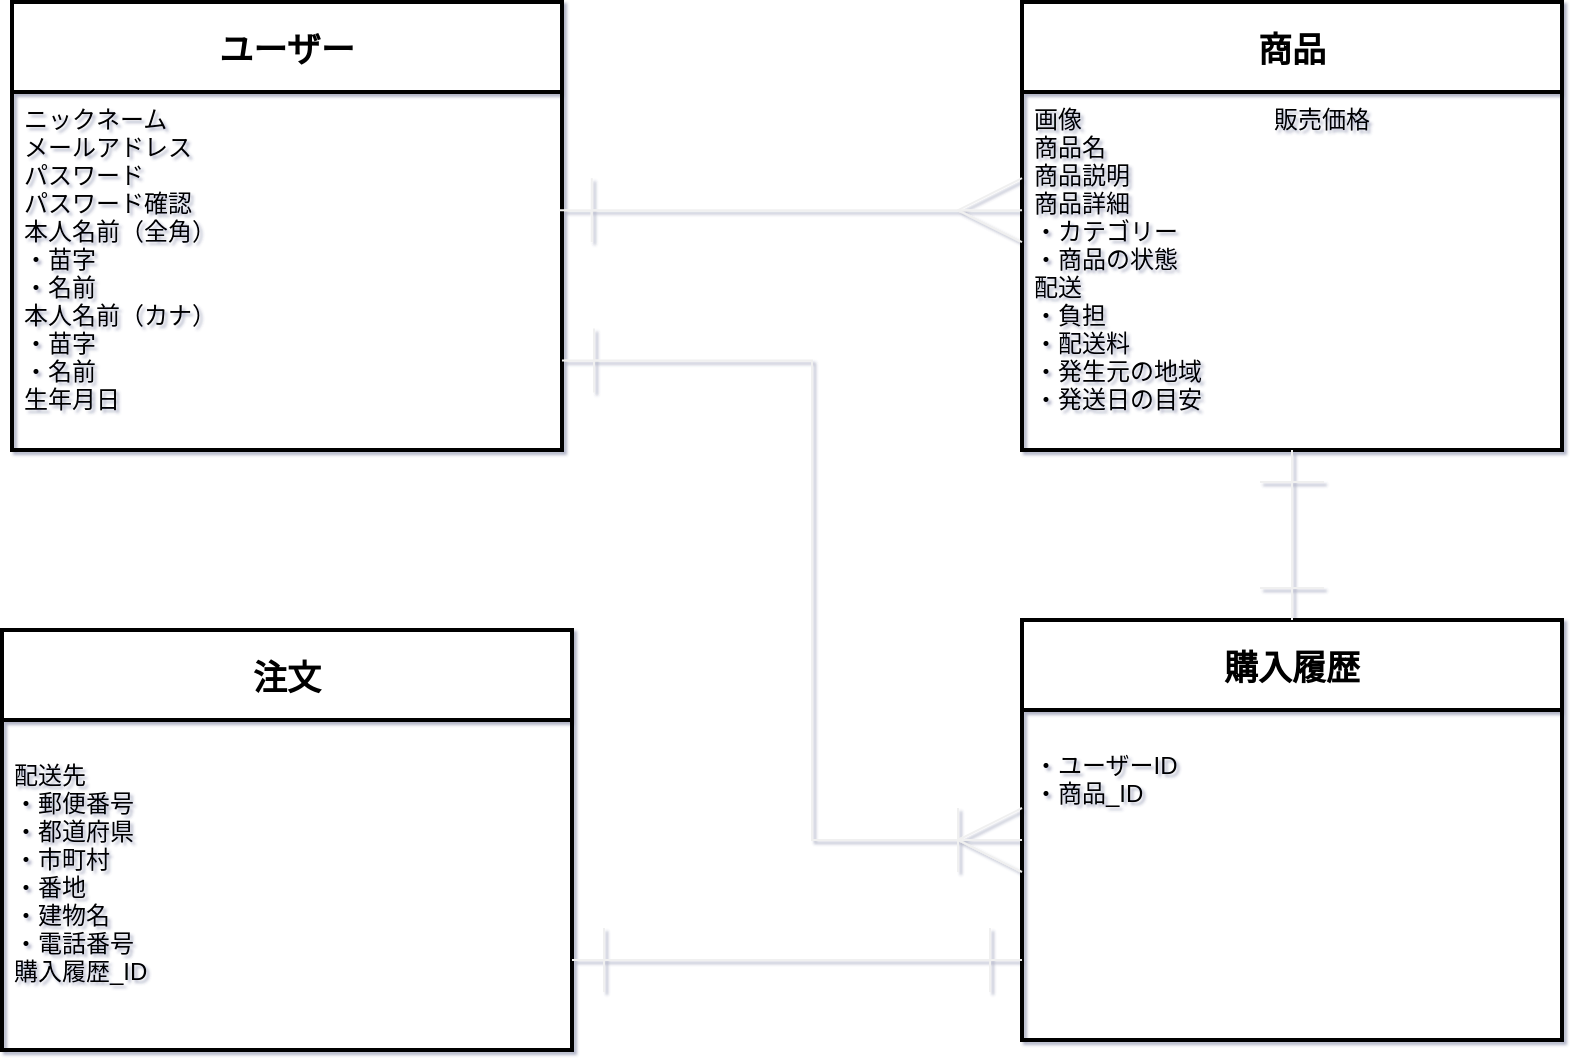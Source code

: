 <mxfile version="14.2.4" type="embed">
    <diagram id="5nmv9-wA4PzIsiuF4vfD" name="ページ1">
        <mxGraphModel dx="940" dy="649" grid="1" gridSize="15" guides="1" tooltips="1" connect="1" arrows="1" fold="1" page="1" pageScale="1" pageWidth="850" pageHeight="1100" background="none" math="0" shadow="1">
            <root>
                <object label="" id="0">
                    <mxCell/>
                </object>
                <mxCell id="1" parent="0"/>
                <mxCell id="55" value="ユーザー" style="swimlane;childLayout=stackLayout;horizontal=1;startSize=45;horizontalStack=0;fontSize=17;fontStyle=1;strokeWidth=2;resizeParent=0;resizeLast=1;shadow=0;dashed=0;align=center;arcSize=0;" vertex="1" parent="1">
                    <mxGeometry x="35" y="136" width="275" height="224" as="geometry">
                        <mxRectangle x="40" y="90" width="75" height="30" as="alternateBounds"/>
                    </mxGeometry>
                </mxCell>
                <mxCell id="56" value="ニックネーム　　　　　&#10;メールアドレス　　　　&#10;パスワード　　　　　　&#10;パスワード確認&#10;本人名前（全角）&#10;・苗字&#10;・名前&#10;本人名前（カナ）&#10;・苗字&#10;・名前&#10;生年月日" style="align=left;strokeColor=none;fillColor=none;spacingLeft=4;fontSize=12;verticalAlign=top;resizable=0;rotatable=0;part=1;fontStyle=0;" vertex="1" parent="55">
                    <mxGeometry y="45" width="275" height="179" as="geometry"/>
                </mxCell>
                <mxCell id="57" value="注文" style="swimlane;childLayout=stackLayout;horizontal=1;startSize=45;horizontalStack=0;fontSize=17;fontStyle=1;strokeWidth=2;resizeParent=0;resizeLast=1;shadow=0;dashed=0;align=center;arcSize=0;" vertex="1" parent="1">
                    <mxGeometry x="30" y="450" width="285" height="210" as="geometry"/>
                </mxCell>
                <mxCell id="58" value="&#10;配送先&#10;・郵便番号&#10;・都道府県&#10;・市町村&#10;・番地&#10;・建物名&#10;・電話番号&#10;購入履歴_ID&#10;" style="align=left;strokeColor=none;fillColor=none;spacingLeft=4;fontSize=12;verticalAlign=top;resizable=0;rotatable=0;part=1;fontStyle=0;horizontal=1;" vertex="1" parent="57">
                    <mxGeometry y="45" width="285" height="165" as="geometry"/>
                </mxCell>
                <mxCell id="59" value="商品" style="swimlane;childLayout=stackLayout;horizontal=1;startSize=45;horizontalStack=0;fontSize=17;fontStyle=1;strokeWidth=2;resizeParent=0;resizeLast=1;shadow=0;dashed=0;align=center;arcSize=0;noLabel=0;" vertex="1" parent="1">
                    <mxGeometry x="540" y="136" width="270" height="224" as="geometry"/>
                </mxCell>
                <mxCell id="60" value="画像　　　　　　　　販売価格&#10;商品名&#10;商品説明&#10;商品詳細&#10;・カテゴリー&#10;・商品の状態&#10;配送&#10;・負担&#10;・配送料&#10;・発生元の地域&#10;・発送日の目安&#10;" style="align=left;strokeColor=none;fillColor=none;spacingLeft=4;fontSize=12;verticalAlign=top;resizable=0;rotatable=0;part=1;fontStyle=0;" vertex="1" parent="59">
                    <mxGeometry y="45" width="270" height="179" as="geometry"/>
                </mxCell>
                <mxCell id="75" style="edgeStyle=orthogonalEdgeStyle;rounded=0;orthogonalLoop=1;jettySize=auto;html=1;exitX=0.996;exitY=0.33;exitDx=0;exitDy=0;startArrow=ERone;startFill=0;startSize=30;sourcePerimeterSpacing=20;endArrow=ERmany;endFill=0;endSize=30;targetPerimeterSpacing=20;strokeColor=#f0f0f0;strokeWidth=1;fontSize=12;entryX=0;entryY=0.33;entryDx=0;entryDy=0;exitPerimeter=0;entryPerimeter=0;" edge="1" parent="1" source="56" target="60">
                    <mxGeometry relative="1" as="geometry">
                        <mxPoint x="525" y="255" as="targetPoint"/>
                        <Array as="points"/>
                    </mxGeometry>
                </mxCell>
                <mxCell id="77" value="購入履歴" style="swimlane;childLayout=stackLayout;horizontal=1;startSize=45;horizontalStack=0;fontSize=17;fontStyle=1;strokeWidth=2;resizeParent=0;resizeLast=1;shadow=0;dashed=0;align=center;arcSize=0;" vertex="1" parent="1">
                    <mxGeometry x="540" y="445" width="270" height="210" as="geometry"/>
                </mxCell>
                <mxCell id="78" value="&#10;・ユーザーID&#10;・商品_ID&#10;" style="align=left;strokeColor=none;fillColor=none;spacingLeft=4;fontSize=12;verticalAlign=top;resizable=0;rotatable=0;part=1;fontStyle=0;horizontal=1;" vertex="1" parent="77">
                    <mxGeometry y="45" width="270" height="165" as="geometry"/>
                </mxCell>
                <mxCell id="79" style="edgeStyle=orthogonalEdgeStyle;rounded=0;orthogonalLoop=1;jettySize=auto;html=1;startArrow=ERone;startFill=0;startSize=30;sourcePerimeterSpacing=20;endArrow=ERone;endFill=0;endSize=30;targetPerimeterSpacing=20;strokeColor=#f0f0f0;strokeWidth=1;fontSize=12;" edge="1" parent="1">
                    <mxGeometry relative="1" as="geometry">
                        <mxPoint x="540" y="615" as="targetPoint"/>
                        <mxPoint x="315" y="615" as="sourcePoint"/>
                        <Array as="points">
                            <mxPoint x="315" y="615"/>
                            <mxPoint x="540" y="615"/>
                        </Array>
                    </mxGeometry>
                </mxCell>
                <mxCell id="80" style="edgeStyle=orthogonalEdgeStyle;rounded=0;orthogonalLoop=1;jettySize=auto;html=1;startArrow=ERone;startFill=0;startSize=30;sourcePerimeterSpacing=20;endArrow=ERone;endFill=0;endSize=30;targetPerimeterSpacing=20;strokeColor=#f0f0f0;strokeWidth=1;fontSize=12;exitX=0.5;exitY=1;exitDx=0;exitDy=0;entryX=0.5;entryY=0;entryDx=0;entryDy=0;" edge="1" parent="1" source="60" target="77">
                    <mxGeometry relative="1" as="geometry">
                        <mxPoint x="675" y="435" as="targetPoint"/>
                    </mxGeometry>
                </mxCell>
                <mxCell id="81" style="edgeStyle=orthogonalEdgeStyle;rounded=0;orthogonalLoop=1;jettySize=auto;html=1;exitX=1;exitY=0.75;exitDx=0;exitDy=0;startArrow=ERone;startFill=0;startSize=30;sourcePerimeterSpacing=20;endArrow=ERoneToMany;endFill=0;endSize=30;targetPerimeterSpacing=20;strokeColor=#f0f0f0;strokeWidth=1;fontSize=12;" edge="1" parent="1" source="56">
                    <mxGeometry relative="1" as="geometry">
                        <mxPoint x="540" y="555" as="targetPoint"/>
                        <Array as="points">
                            <mxPoint x="435" y="315"/>
                            <mxPoint x="435" y="555"/>
                            <mxPoint x="540" y="555"/>
                        </Array>
                    </mxGeometry>
                </mxCell>
            </root>
        </mxGraphModel>
    </diagram>
</mxfile>